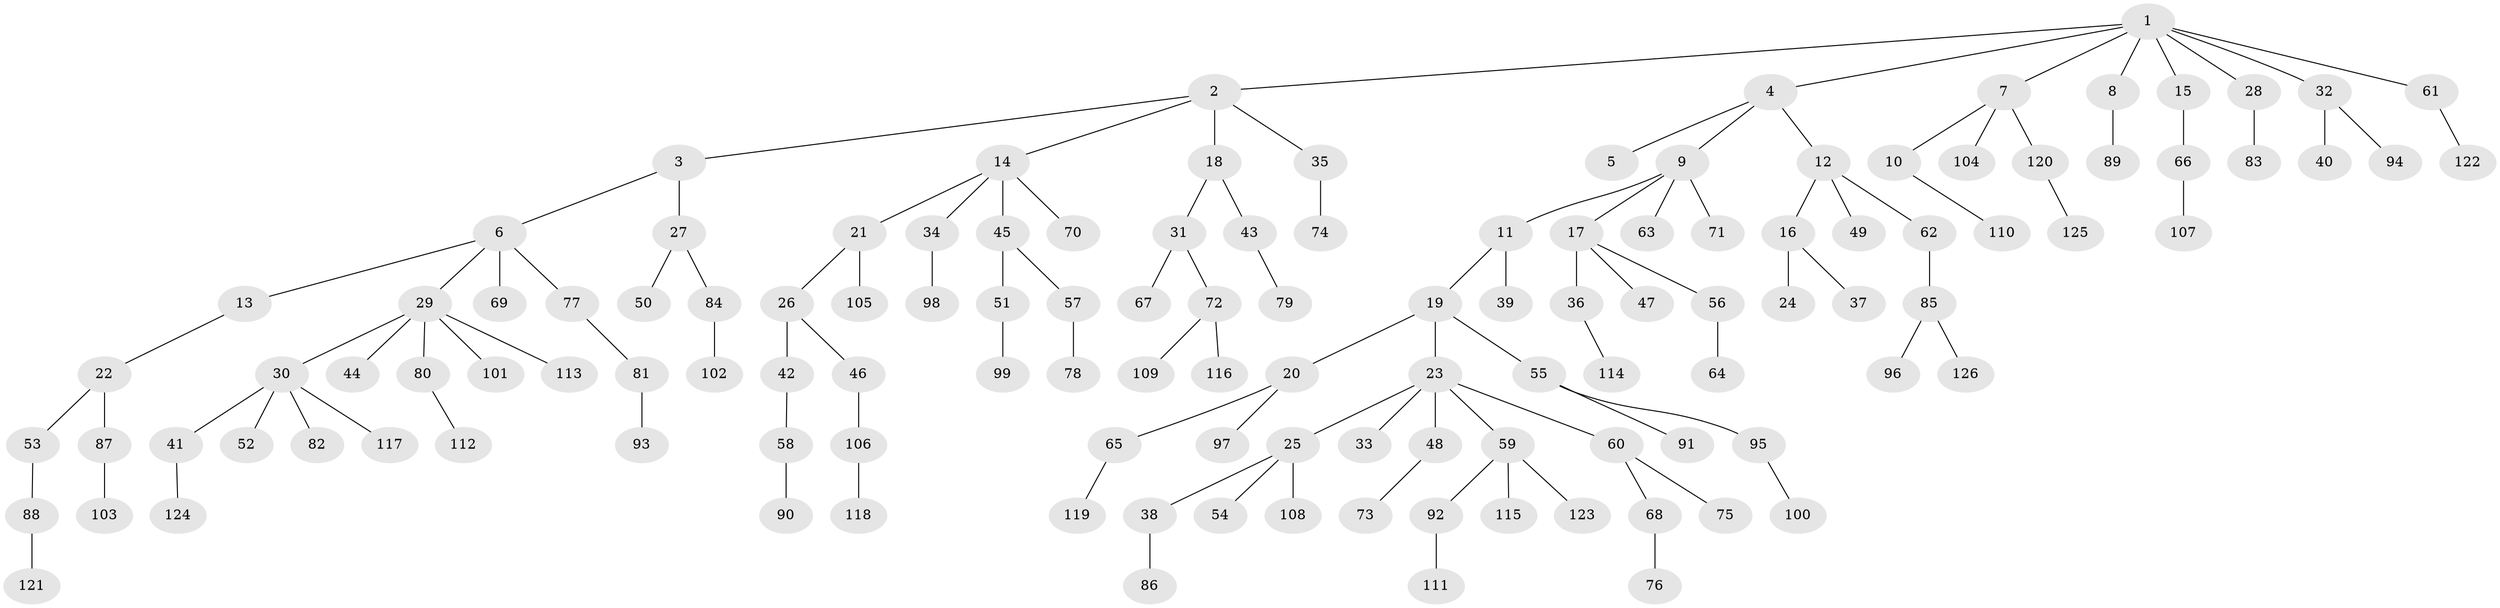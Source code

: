 // coarse degree distribution, {8: 0.013333333333333334, 5: 0.05333333333333334, 3: 0.08, 4: 0.05333333333333334, 1: 0.56, 2: 0.21333333333333335, 6: 0.02666666666666667}
// Generated by graph-tools (version 1.1) at 2025/19/03/04/25 18:19:17]
// undirected, 126 vertices, 125 edges
graph export_dot {
graph [start="1"]
  node [color=gray90,style=filled];
  1;
  2;
  3;
  4;
  5;
  6;
  7;
  8;
  9;
  10;
  11;
  12;
  13;
  14;
  15;
  16;
  17;
  18;
  19;
  20;
  21;
  22;
  23;
  24;
  25;
  26;
  27;
  28;
  29;
  30;
  31;
  32;
  33;
  34;
  35;
  36;
  37;
  38;
  39;
  40;
  41;
  42;
  43;
  44;
  45;
  46;
  47;
  48;
  49;
  50;
  51;
  52;
  53;
  54;
  55;
  56;
  57;
  58;
  59;
  60;
  61;
  62;
  63;
  64;
  65;
  66;
  67;
  68;
  69;
  70;
  71;
  72;
  73;
  74;
  75;
  76;
  77;
  78;
  79;
  80;
  81;
  82;
  83;
  84;
  85;
  86;
  87;
  88;
  89;
  90;
  91;
  92;
  93;
  94;
  95;
  96;
  97;
  98;
  99;
  100;
  101;
  102;
  103;
  104;
  105;
  106;
  107;
  108;
  109;
  110;
  111;
  112;
  113;
  114;
  115;
  116;
  117;
  118;
  119;
  120;
  121;
  122;
  123;
  124;
  125;
  126;
  1 -- 2;
  1 -- 4;
  1 -- 7;
  1 -- 8;
  1 -- 15;
  1 -- 28;
  1 -- 32;
  1 -- 61;
  2 -- 3;
  2 -- 14;
  2 -- 18;
  2 -- 35;
  3 -- 6;
  3 -- 27;
  4 -- 5;
  4 -- 9;
  4 -- 12;
  6 -- 13;
  6 -- 29;
  6 -- 69;
  6 -- 77;
  7 -- 10;
  7 -- 104;
  7 -- 120;
  8 -- 89;
  9 -- 11;
  9 -- 17;
  9 -- 63;
  9 -- 71;
  10 -- 110;
  11 -- 19;
  11 -- 39;
  12 -- 16;
  12 -- 49;
  12 -- 62;
  13 -- 22;
  14 -- 21;
  14 -- 34;
  14 -- 45;
  14 -- 70;
  15 -- 66;
  16 -- 24;
  16 -- 37;
  17 -- 36;
  17 -- 47;
  17 -- 56;
  18 -- 31;
  18 -- 43;
  19 -- 20;
  19 -- 23;
  19 -- 55;
  20 -- 65;
  20 -- 97;
  21 -- 26;
  21 -- 105;
  22 -- 53;
  22 -- 87;
  23 -- 25;
  23 -- 33;
  23 -- 48;
  23 -- 59;
  23 -- 60;
  25 -- 38;
  25 -- 54;
  25 -- 108;
  26 -- 42;
  26 -- 46;
  27 -- 50;
  27 -- 84;
  28 -- 83;
  29 -- 30;
  29 -- 44;
  29 -- 80;
  29 -- 101;
  29 -- 113;
  30 -- 41;
  30 -- 52;
  30 -- 82;
  30 -- 117;
  31 -- 67;
  31 -- 72;
  32 -- 40;
  32 -- 94;
  34 -- 98;
  35 -- 74;
  36 -- 114;
  38 -- 86;
  41 -- 124;
  42 -- 58;
  43 -- 79;
  45 -- 51;
  45 -- 57;
  46 -- 106;
  48 -- 73;
  51 -- 99;
  53 -- 88;
  55 -- 91;
  55 -- 95;
  56 -- 64;
  57 -- 78;
  58 -- 90;
  59 -- 92;
  59 -- 115;
  59 -- 123;
  60 -- 68;
  60 -- 75;
  61 -- 122;
  62 -- 85;
  65 -- 119;
  66 -- 107;
  68 -- 76;
  72 -- 109;
  72 -- 116;
  77 -- 81;
  80 -- 112;
  81 -- 93;
  84 -- 102;
  85 -- 96;
  85 -- 126;
  87 -- 103;
  88 -- 121;
  92 -- 111;
  95 -- 100;
  106 -- 118;
  120 -- 125;
}
